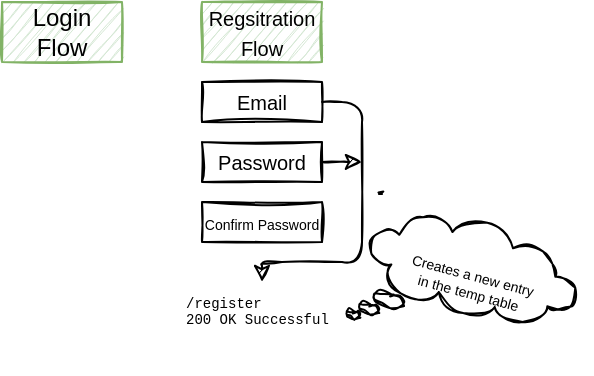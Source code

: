 <mxfile version="18.0.3" type="github"><diagram id="WvSzpArlD83q2m-6MMNA" name="Page-1"><mxGraphModel dx="1186" dy="680" grid="0" gridSize="10" guides="1" tooltips="1" connect="1" arrows="1" fold="1" page="1" pageScale="1" pageWidth="850" pageHeight="1100" math="0" shadow="0"><root><mxCell id="0"/><mxCell id="1" parent="0"/><mxCell id="awiirVlG0B5020Hh-Mvn-1" value="Login Flow" style="rounded=0;whiteSpace=wrap;html=1;sketch=1;fillColor=#d5e8d4;strokeColor=#82b366;" vertex="1" parent="1"><mxGeometry x="20" y="10" width="60" height="30" as="geometry"/></mxCell><mxCell id="awiirVlG0B5020Hh-Mvn-2" value="&lt;font style=&quot;font-size: 10px;&quot;&gt;Regsitration Flow&lt;/font&gt;" style="rounded=0;whiteSpace=wrap;html=1;sketch=1;fillColor=#d5e8d4;strokeColor=#82b366;" vertex="1" parent="1"><mxGeometry x="120" y="10" width="60" height="30" as="geometry"/></mxCell><mxCell id="awiirVlG0B5020Hh-Mvn-10" style="edgeStyle=orthogonalEdgeStyle;curved=0;rounded=1;sketch=1;orthogonalLoop=1;jettySize=auto;html=1;exitX=1;exitY=0.5;exitDx=0;exitDy=0;fontSize=7;" edge="1" parent="1" source="awiirVlG0B5020Hh-Mvn-3"><mxGeometry relative="1" as="geometry"><mxPoint x="150" y="150" as="targetPoint"/><Array as="points"><mxPoint x="200" y="60"/><mxPoint x="200" y="140"/><mxPoint x="150" y="140"/></Array></mxGeometry></mxCell><mxCell id="awiirVlG0B5020Hh-Mvn-3" value="Email" style="rounded=0;whiteSpace=wrap;html=1;sketch=1;fontSize=10;" vertex="1" parent="1"><mxGeometry x="120" y="50" width="60" height="20" as="geometry"/></mxCell><mxCell id="awiirVlG0B5020Hh-Mvn-11" style="edgeStyle=orthogonalEdgeStyle;curved=0;rounded=1;sketch=1;orthogonalLoop=1;jettySize=auto;html=1;exitX=1;exitY=0.5;exitDx=0;exitDy=0;fontSize=7;" edge="1" parent="1" source="awiirVlG0B5020Hh-Mvn-4"><mxGeometry relative="1" as="geometry"><mxPoint x="200" y="89.917" as="targetPoint"/></mxGeometry></mxCell><mxCell id="awiirVlG0B5020Hh-Mvn-4" value="Password" style="rounded=0;whiteSpace=wrap;html=1;sketch=1;fontSize=10;" vertex="1" parent="1"><mxGeometry x="120" y="80" width="60" height="20" as="geometry"/></mxCell><mxCell id="awiirVlG0B5020Hh-Mvn-8" value="&lt;font style=&quot;font-size: 7px;&quot;&gt;Confirm Password&lt;/font&gt;" style="rounded=0;whiteSpace=wrap;html=1;sketch=1;fontSize=10;" vertex="1" parent="1"><mxGeometry x="120" y="110" width="60" height="20" as="geometry"/></mxCell><mxCell id="awiirVlG0B5020Hh-Mvn-12" value="&lt;font face=&quot;Courier New&quot;&gt;/register&lt;br&gt;200 OK Successful&lt;br&gt;&lt;br&gt;&lt;/font&gt;" style="text;html=1;strokeColor=none;fillColor=none;align=left;verticalAlign=top;whiteSpace=wrap;rounded=0;sketch=1;fontSize=7;" vertex="1" parent="1"><mxGeometry x="110" y="150" width="80" height="40" as="geometry"/></mxCell><mxCell id="awiirVlG0B5020Hh-Mvn-16" value="Creates a new entry&lt;br&gt;&amp;nbsp;in the temp table&amp;nbsp;" style="shape=mxgraph.basic.cloud_callout;rounded=0;sketch=1;fontFamily=Helvetica;fontSize=7;rotation=15;horizontal=1;labelPosition=center;verticalLabelPosition=middle;align=center;verticalAlign=middle;html=1;" vertex="1" parent="1"><mxGeometry x="199" y="119" width="109" height="63" as="geometry"/></mxCell></root></mxGraphModel></diagram></mxfile>